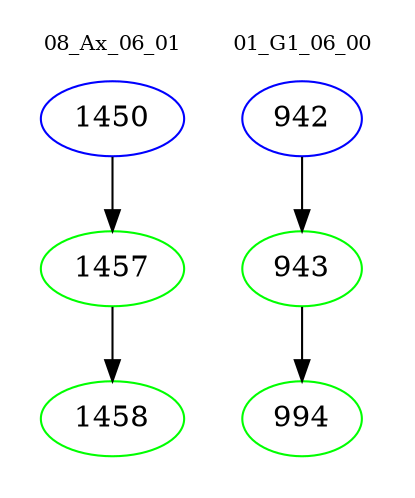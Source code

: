 digraph{
subgraph cluster_0 {
color = white
label = "08_Ax_06_01";
fontsize=10;
T0_1450 [label="1450", color="blue"]
T0_1450 -> T0_1457 [color="black"]
T0_1457 [label="1457", color="green"]
T0_1457 -> T0_1458 [color="black"]
T0_1458 [label="1458", color="green"]
}
subgraph cluster_1 {
color = white
label = "01_G1_06_00";
fontsize=10;
T1_942 [label="942", color="blue"]
T1_942 -> T1_943 [color="black"]
T1_943 [label="943", color="green"]
T1_943 -> T1_994 [color="black"]
T1_994 [label="994", color="green"]
}
}

